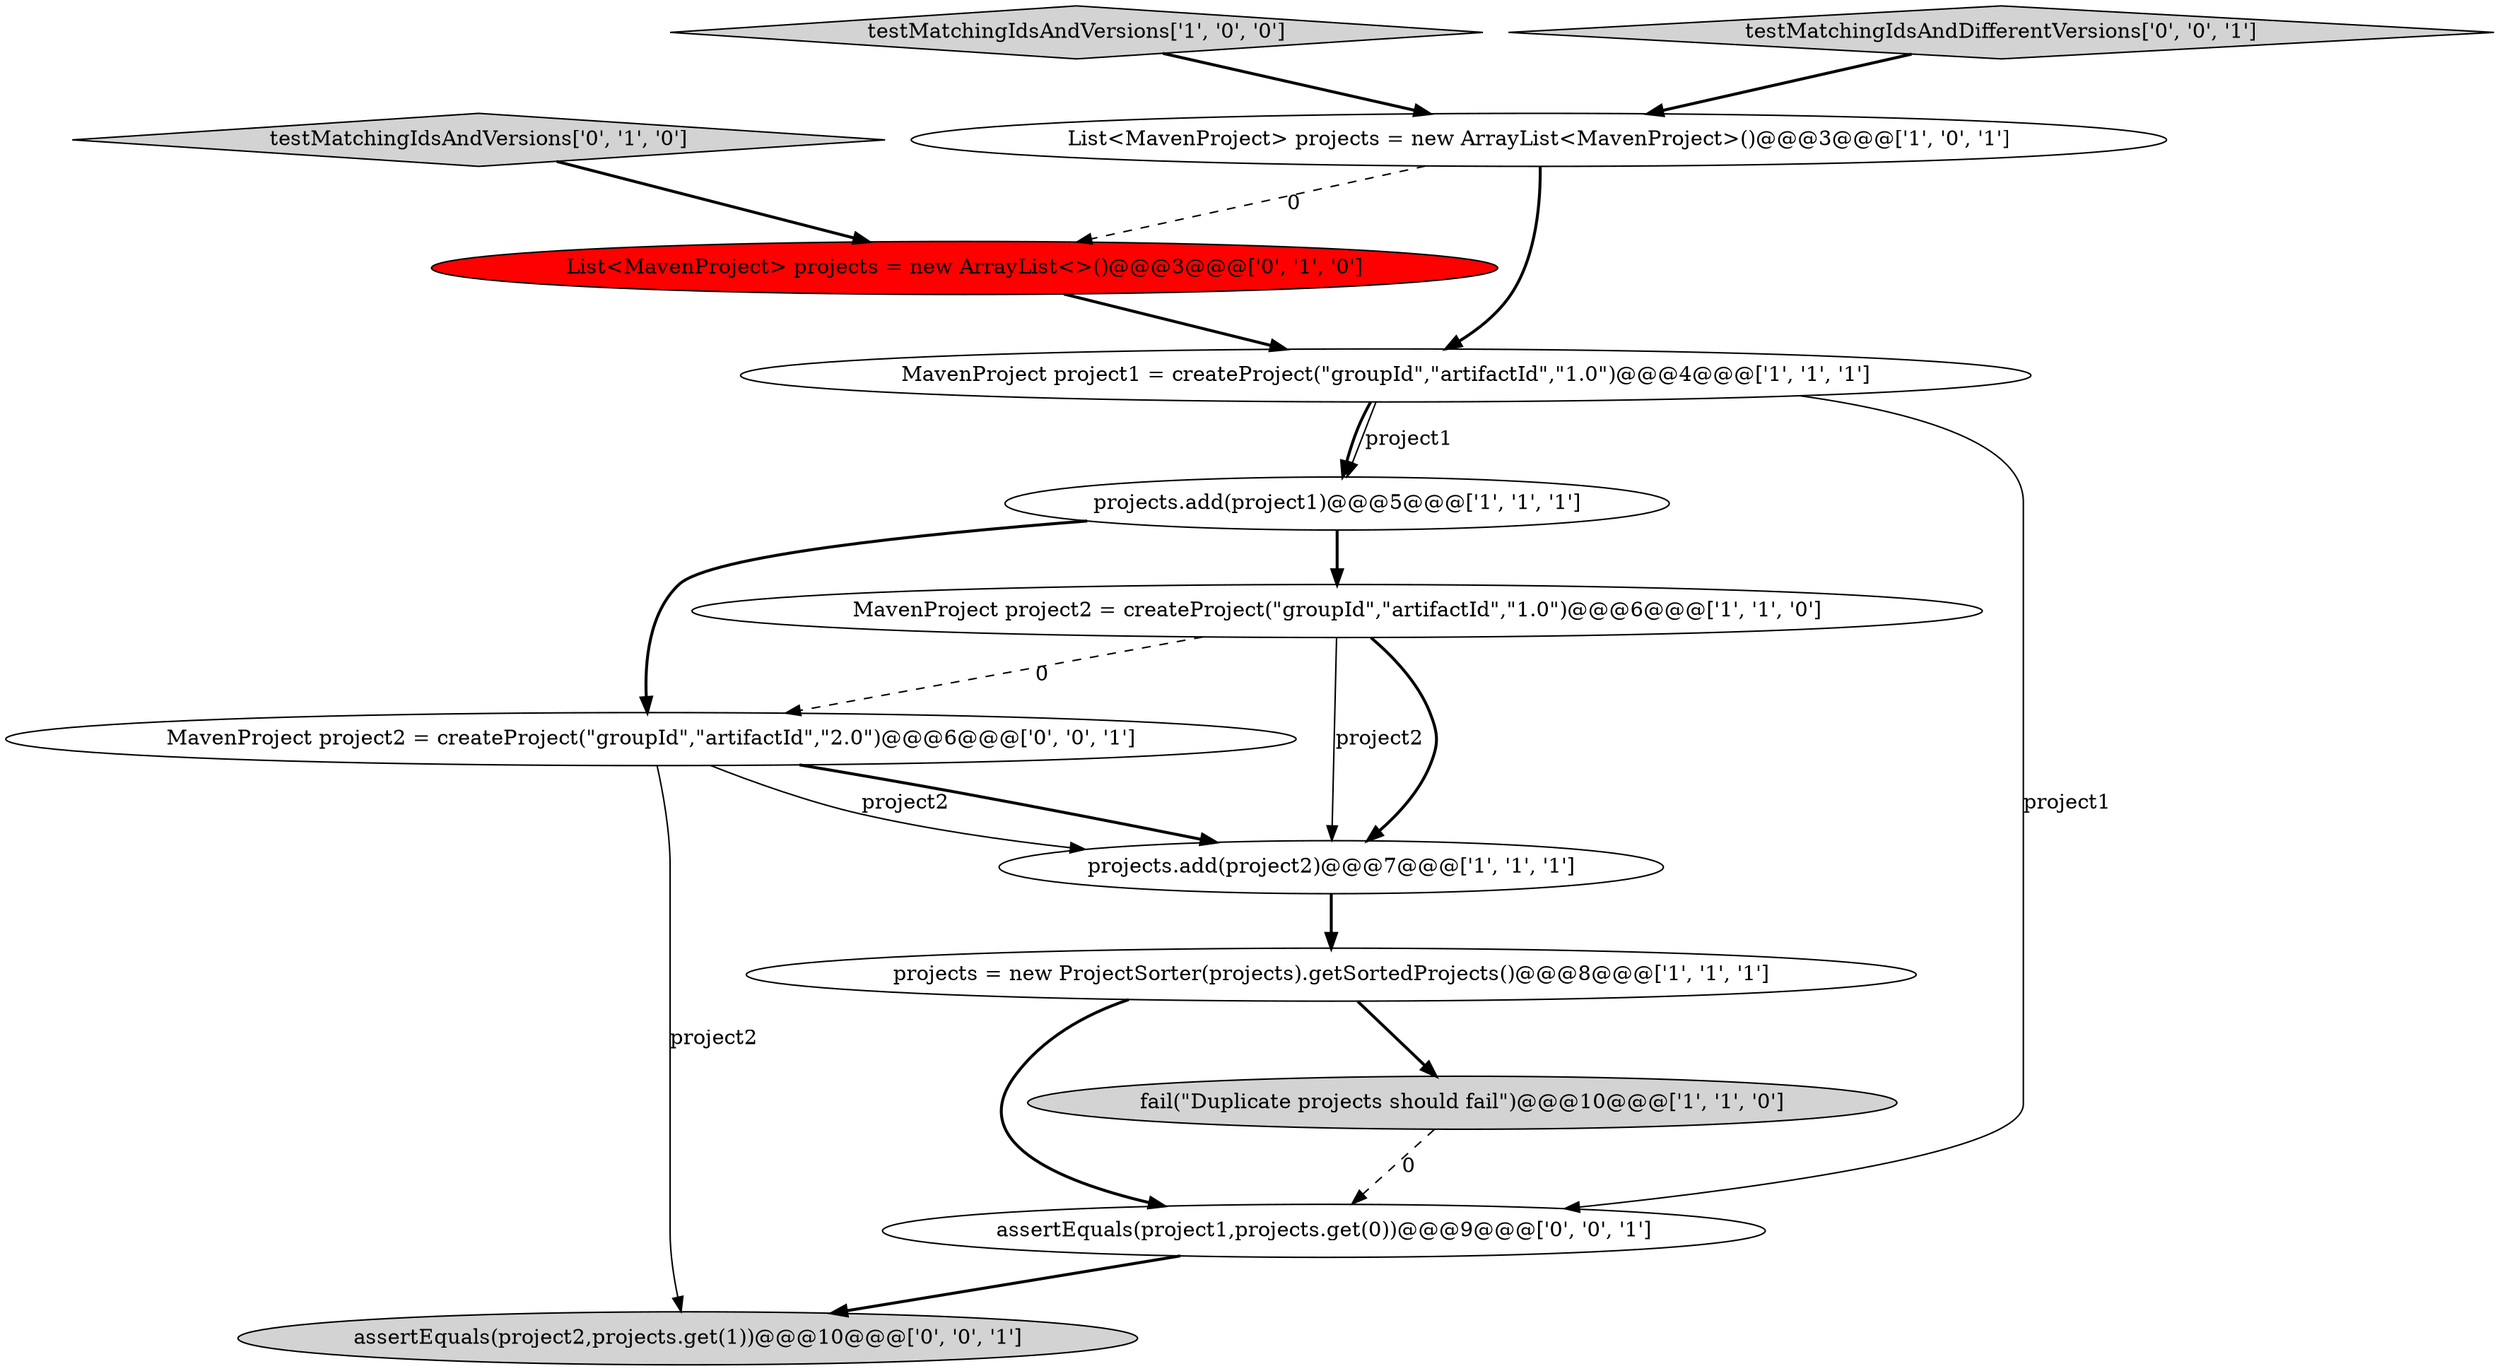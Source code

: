 digraph {
0 [style = filled, label = "List<MavenProject> projects = new ArrayList<MavenProject>()@@@3@@@['1', '0', '1']", fillcolor = white, shape = ellipse image = "AAA0AAABBB1BBB"];
5 [style = filled, label = "testMatchingIdsAndVersions['1', '0', '0']", fillcolor = lightgray, shape = diamond image = "AAA0AAABBB1BBB"];
13 [style = filled, label = "assertEquals(project2,projects.get(1))@@@10@@@['0', '0', '1']", fillcolor = lightgray, shape = ellipse image = "AAA0AAABBB3BBB"];
4 [style = filled, label = "MavenProject project1 = createProject(\"groupId\",\"artifactId\",\"1.0\")@@@4@@@['1', '1', '1']", fillcolor = white, shape = ellipse image = "AAA0AAABBB1BBB"];
9 [style = filled, label = "testMatchingIdsAndVersions['0', '1', '0']", fillcolor = lightgray, shape = diamond image = "AAA0AAABBB2BBB"];
3 [style = filled, label = "projects.add(project1)@@@5@@@['1', '1', '1']", fillcolor = white, shape = ellipse image = "AAA0AAABBB1BBB"];
1 [style = filled, label = "projects.add(project2)@@@7@@@['1', '1', '1']", fillcolor = white, shape = ellipse image = "AAA0AAABBB1BBB"];
7 [style = filled, label = "projects = new ProjectSorter(projects).getSortedProjects()@@@8@@@['1', '1', '1']", fillcolor = white, shape = ellipse image = "AAA0AAABBB1BBB"];
6 [style = filled, label = "MavenProject project2 = createProject(\"groupId\",\"artifactId\",\"1.0\")@@@6@@@['1', '1', '0']", fillcolor = white, shape = ellipse image = "AAA0AAABBB1BBB"];
10 [style = filled, label = "testMatchingIdsAndDifferentVersions['0', '0', '1']", fillcolor = lightgray, shape = diamond image = "AAA0AAABBB3BBB"];
8 [style = filled, label = "List<MavenProject> projects = new ArrayList<>()@@@3@@@['0', '1', '0']", fillcolor = red, shape = ellipse image = "AAA1AAABBB2BBB"];
11 [style = filled, label = "assertEquals(project1,projects.get(0))@@@9@@@['0', '0', '1']", fillcolor = white, shape = ellipse image = "AAA0AAABBB3BBB"];
2 [style = filled, label = "fail(\"Duplicate projects should fail\")@@@10@@@['1', '1', '0']", fillcolor = lightgray, shape = ellipse image = "AAA0AAABBB1BBB"];
12 [style = filled, label = "MavenProject project2 = createProject(\"groupId\",\"artifactId\",\"2.0\")@@@6@@@['0', '0', '1']", fillcolor = white, shape = ellipse image = "AAA0AAABBB3BBB"];
4->3 [style = bold, label=""];
7->11 [style = bold, label=""];
6->1 [style = solid, label="project2"];
3->6 [style = bold, label=""];
3->12 [style = bold, label=""];
9->8 [style = bold, label=""];
12->1 [style = bold, label=""];
1->7 [style = bold, label=""];
12->1 [style = solid, label="project2"];
6->12 [style = dashed, label="0"];
4->11 [style = solid, label="project1"];
6->1 [style = bold, label=""];
4->3 [style = solid, label="project1"];
5->0 [style = bold, label=""];
0->4 [style = bold, label=""];
7->2 [style = bold, label=""];
12->13 [style = solid, label="project2"];
10->0 [style = bold, label=""];
11->13 [style = bold, label=""];
0->8 [style = dashed, label="0"];
2->11 [style = dashed, label="0"];
8->4 [style = bold, label=""];
}
